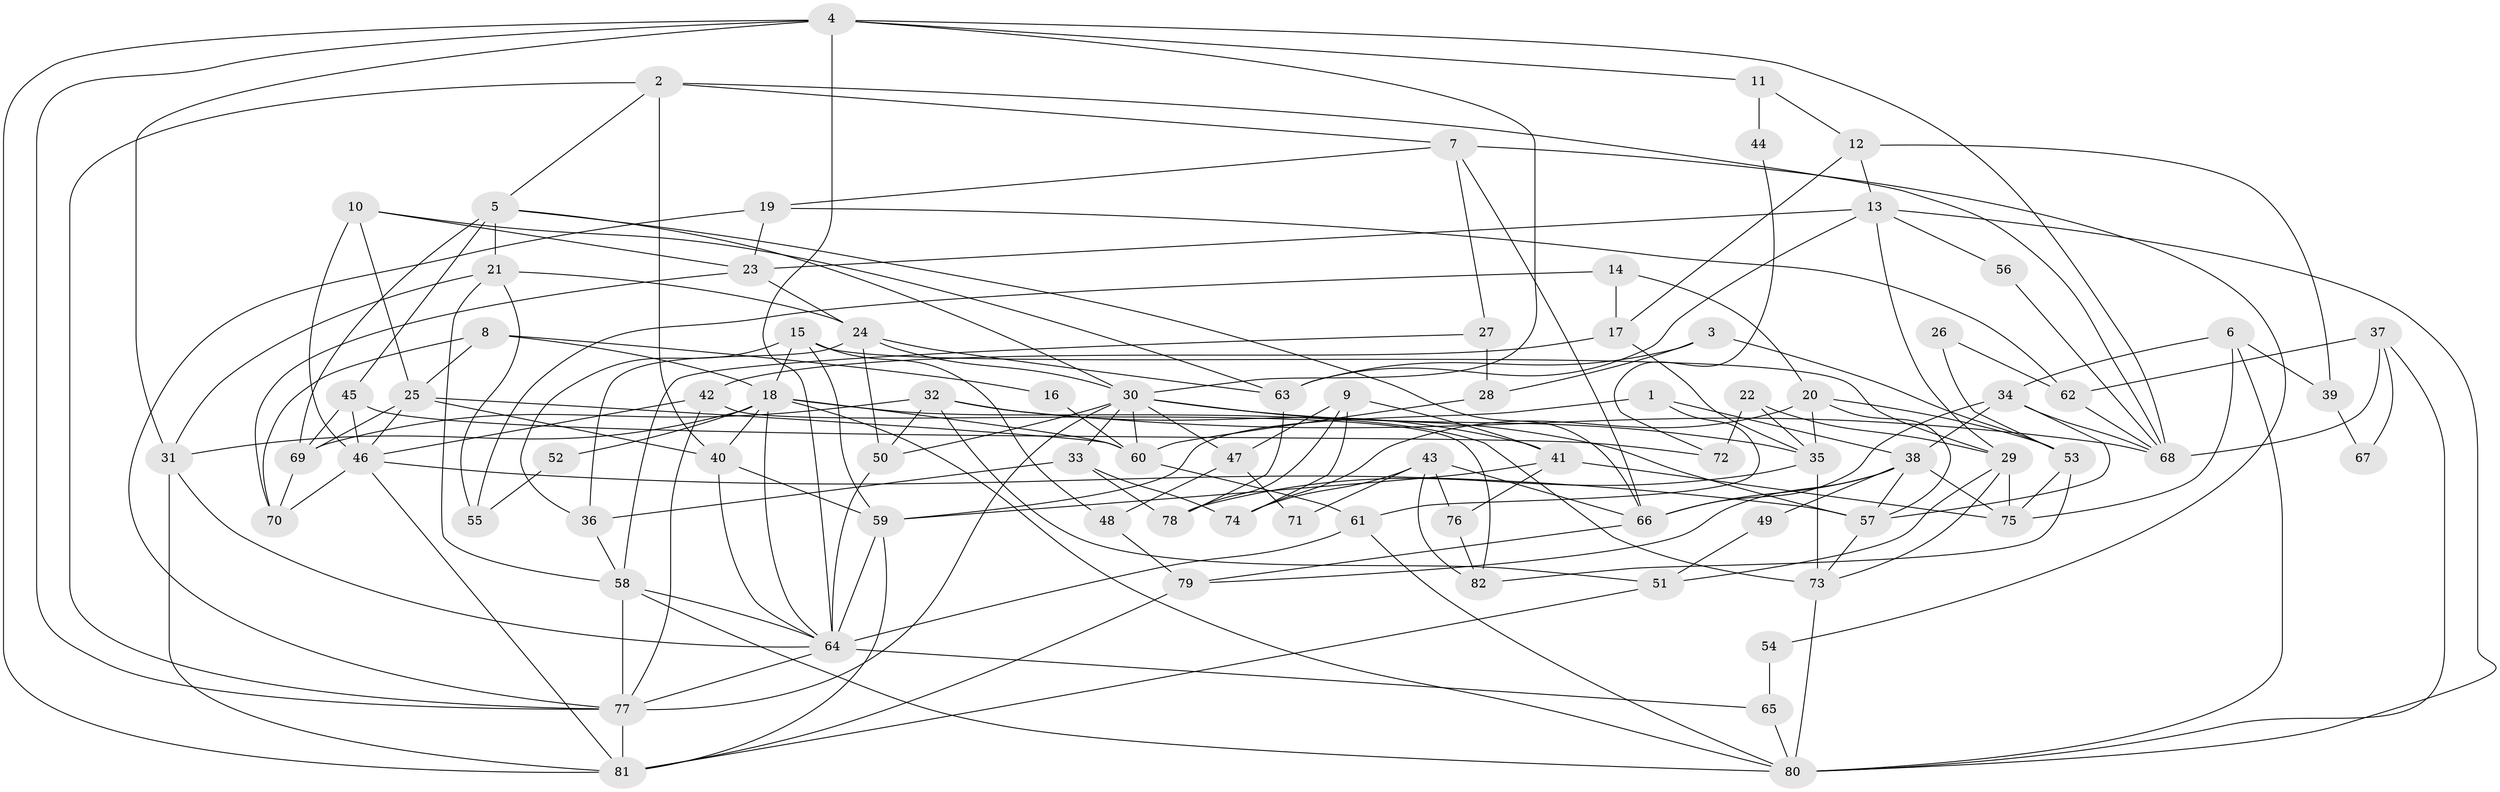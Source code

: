 // original degree distribution, {3: 0.24786324786324787, 4: 0.3247863247863248, 5: 0.21367521367521367, 2: 0.1111111111111111, 6: 0.06837606837606838, 9: 0.008547008547008548, 7: 0.02564102564102564}
// Generated by graph-tools (version 1.1) at 2025/37/03/04/25 23:37:11]
// undirected, 82 vertices, 188 edges
graph export_dot {
  node [color=gray90,style=filled];
  1;
  2;
  3;
  4;
  5;
  6;
  7;
  8;
  9;
  10;
  11;
  12;
  13;
  14;
  15;
  16;
  17;
  18;
  19;
  20;
  21;
  22;
  23;
  24;
  25;
  26;
  27;
  28;
  29;
  30;
  31;
  32;
  33;
  34;
  35;
  36;
  37;
  38;
  39;
  40;
  41;
  42;
  43;
  44;
  45;
  46;
  47;
  48;
  49;
  50;
  51;
  52;
  53;
  54;
  55;
  56;
  57;
  58;
  59;
  60;
  61;
  62;
  63;
  64;
  65;
  66;
  67;
  68;
  69;
  70;
  71;
  72;
  73;
  74;
  75;
  76;
  77;
  78;
  79;
  80;
  81;
  82;
  1 -- 38 [weight=1.0];
  1 -- 59 [weight=1.0];
  1 -- 61 [weight=1.0];
  2 -- 5 [weight=1.0];
  2 -- 7 [weight=1.0];
  2 -- 40 [weight=1.0];
  2 -- 68 [weight=1.0];
  2 -- 77 [weight=1.0];
  3 -- 28 [weight=1.0];
  3 -- 53 [weight=1.0];
  3 -- 63 [weight=1.0];
  4 -- 11 [weight=1.0];
  4 -- 30 [weight=1.0];
  4 -- 31 [weight=1.0];
  4 -- 64 [weight=1.0];
  4 -- 68 [weight=1.0];
  4 -- 77 [weight=1.0];
  4 -- 81 [weight=1.0];
  5 -- 21 [weight=1.0];
  5 -- 30 [weight=1.0];
  5 -- 45 [weight=2.0];
  5 -- 66 [weight=1.0];
  5 -- 69 [weight=1.0];
  6 -- 34 [weight=1.0];
  6 -- 39 [weight=1.0];
  6 -- 75 [weight=1.0];
  6 -- 80 [weight=1.0];
  7 -- 19 [weight=1.0];
  7 -- 27 [weight=1.0];
  7 -- 54 [weight=1.0];
  7 -- 66 [weight=1.0];
  8 -- 16 [weight=1.0];
  8 -- 18 [weight=1.0];
  8 -- 25 [weight=1.0];
  8 -- 70 [weight=1.0];
  9 -- 41 [weight=1.0];
  9 -- 47 [weight=1.0];
  9 -- 74 [weight=1.0];
  9 -- 78 [weight=1.0];
  10 -- 23 [weight=1.0];
  10 -- 25 [weight=1.0];
  10 -- 46 [weight=1.0];
  10 -- 63 [weight=1.0];
  11 -- 12 [weight=1.0];
  11 -- 44 [weight=1.0];
  12 -- 13 [weight=1.0];
  12 -- 17 [weight=1.0];
  12 -- 39 [weight=1.0];
  13 -- 23 [weight=1.0];
  13 -- 29 [weight=1.0];
  13 -- 56 [weight=1.0];
  13 -- 63 [weight=1.0];
  13 -- 80 [weight=1.0];
  14 -- 17 [weight=1.0];
  14 -- 20 [weight=1.0];
  14 -- 55 [weight=2.0];
  15 -- 18 [weight=1.0];
  15 -- 29 [weight=1.0];
  15 -- 36 [weight=1.0];
  15 -- 48 [weight=1.0];
  15 -- 59 [weight=1.0];
  16 -- 60 [weight=1.0];
  17 -- 35 [weight=1.0];
  17 -- 42 [weight=1.0];
  18 -- 31 [weight=1.0];
  18 -- 40 [weight=1.0];
  18 -- 52 [weight=1.0];
  18 -- 60 [weight=1.0];
  18 -- 64 [weight=1.0];
  18 -- 73 [weight=1.0];
  18 -- 80 [weight=1.0];
  19 -- 23 [weight=1.0];
  19 -- 62 [weight=1.0];
  19 -- 77 [weight=1.0];
  20 -- 35 [weight=1.0];
  20 -- 53 [weight=1.0];
  20 -- 57 [weight=1.0];
  20 -- 74 [weight=1.0];
  21 -- 24 [weight=1.0];
  21 -- 31 [weight=1.0];
  21 -- 55 [weight=1.0];
  21 -- 58 [weight=1.0];
  22 -- 29 [weight=1.0];
  22 -- 35 [weight=1.0];
  22 -- 72 [weight=1.0];
  23 -- 24 [weight=1.0];
  23 -- 70 [weight=1.0];
  24 -- 30 [weight=1.0];
  24 -- 36 [weight=1.0];
  24 -- 50 [weight=1.0];
  24 -- 63 [weight=1.0];
  25 -- 40 [weight=1.0];
  25 -- 46 [weight=1.0];
  25 -- 60 [weight=1.0];
  25 -- 69 [weight=1.0];
  26 -- 53 [weight=1.0];
  26 -- 62 [weight=1.0];
  27 -- 28 [weight=1.0];
  27 -- 58 [weight=1.0];
  28 -- 60 [weight=1.0];
  29 -- 51 [weight=1.0];
  29 -- 73 [weight=1.0];
  29 -- 75 [weight=1.0];
  30 -- 33 [weight=1.0];
  30 -- 35 [weight=1.0];
  30 -- 47 [weight=1.0];
  30 -- 50 [weight=1.0];
  30 -- 57 [weight=1.0];
  30 -- 60 [weight=1.0];
  30 -- 77 [weight=1.0];
  31 -- 64 [weight=1.0];
  31 -- 81 [weight=1.0];
  32 -- 41 [weight=1.0];
  32 -- 50 [weight=1.0];
  32 -- 51 [weight=1.0];
  32 -- 68 [weight=1.0];
  32 -- 69 [weight=1.0];
  33 -- 36 [weight=1.0];
  33 -- 74 [weight=1.0];
  33 -- 78 [weight=2.0];
  34 -- 38 [weight=1.0];
  34 -- 57 [weight=1.0];
  34 -- 66 [weight=1.0];
  34 -- 68 [weight=1.0];
  35 -- 73 [weight=2.0];
  35 -- 78 [weight=1.0];
  36 -- 58 [weight=1.0];
  37 -- 62 [weight=1.0];
  37 -- 67 [weight=1.0];
  37 -- 68 [weight=2.0];
  37 -- 80 [weight=1.0];
  38 -- 49 [weight=1.0];
  38 -- 57 [weight=1.0];
  38 -- 66 [weight=2.0];
  38 -- 75 [weight=1.0];
  38 -- 79 [weight=1.0];
  39 -- 67 [weight=1.0];
  40 -- 59 [weight=1.0];
  40 -- 64 [weight=1.0];
  41 -- 59 [weight=1.0];
  41 -- 75 [weight=1.0];
  41 -- 76 [weight=1.0];
  42 -- 46 [weight=1.0];
  42 -- 77 [weight=1.0];
  42 -- 82 [weight=1.0];
  43 -- 66 [weight=2.0];
  43 -- 71 [weight=2.0];
  43 -- 74 [weight=1.0];
  43 -- 76 [weight=1.0];
  43 -- 82 [weight=1.0];
  44 -- 72 [weight=1.0];
  45 -- 46 [weight=1.0];
  45 -- 69 [weight=1.0];
  45 -- 72 [weight=1.0];
  46 -- 57 [weight=1.0];
  46 -- 70 [weight=1.0];
  46 -- 81 [weight=1.0];
  47 -- 48 [weight=1.0];
  47 -- 71 [weight=1.0];
  48 -- 79 [weight=1.0];
  49 -- 51 [weight=1.0];
  50 -- 64 [weight=1.0];
  51 -- 81 [weight=1.0];
  52 -- 55 [weight=1.0];
  53 -- 75 [weight=1.0];
  53 -- 82 [weight=1.0];
  54 -- 65 [weight=1.0];
  56 -- 68 [weight=1.0];
  57 -- 73 [weight=1.0];
  58 -- 64 [weight=1.0];
  58 -- 77 [weight=1.0];
  58 -- 80 [weight=1.0];
  59 -- 64 [weight=1.0];
  59 -- 81 [weight=1.0];
  60 -- 61 [weight=2.0];
  61 -- 64 [weight=1.0];
  61 -- 80 [weight=1.0];
  62 -- 68 [weight=1.0];
  63 -- 78 [weight=2.0];
  64 -- 65 [weight=1.0];
  64 -- 77 [weight=1.0];
  65 -- 80 [weight=1.0];
  66 -- 79 [weight=1.0];
  69 -- 70 [weight=1.0];
  73 -- 80 [weight=1.0];
  76 -- 82 [weight=1.0];
  77 -- 81 [weight=1.0];
  79 -- 81 [weight=1.0];
}
